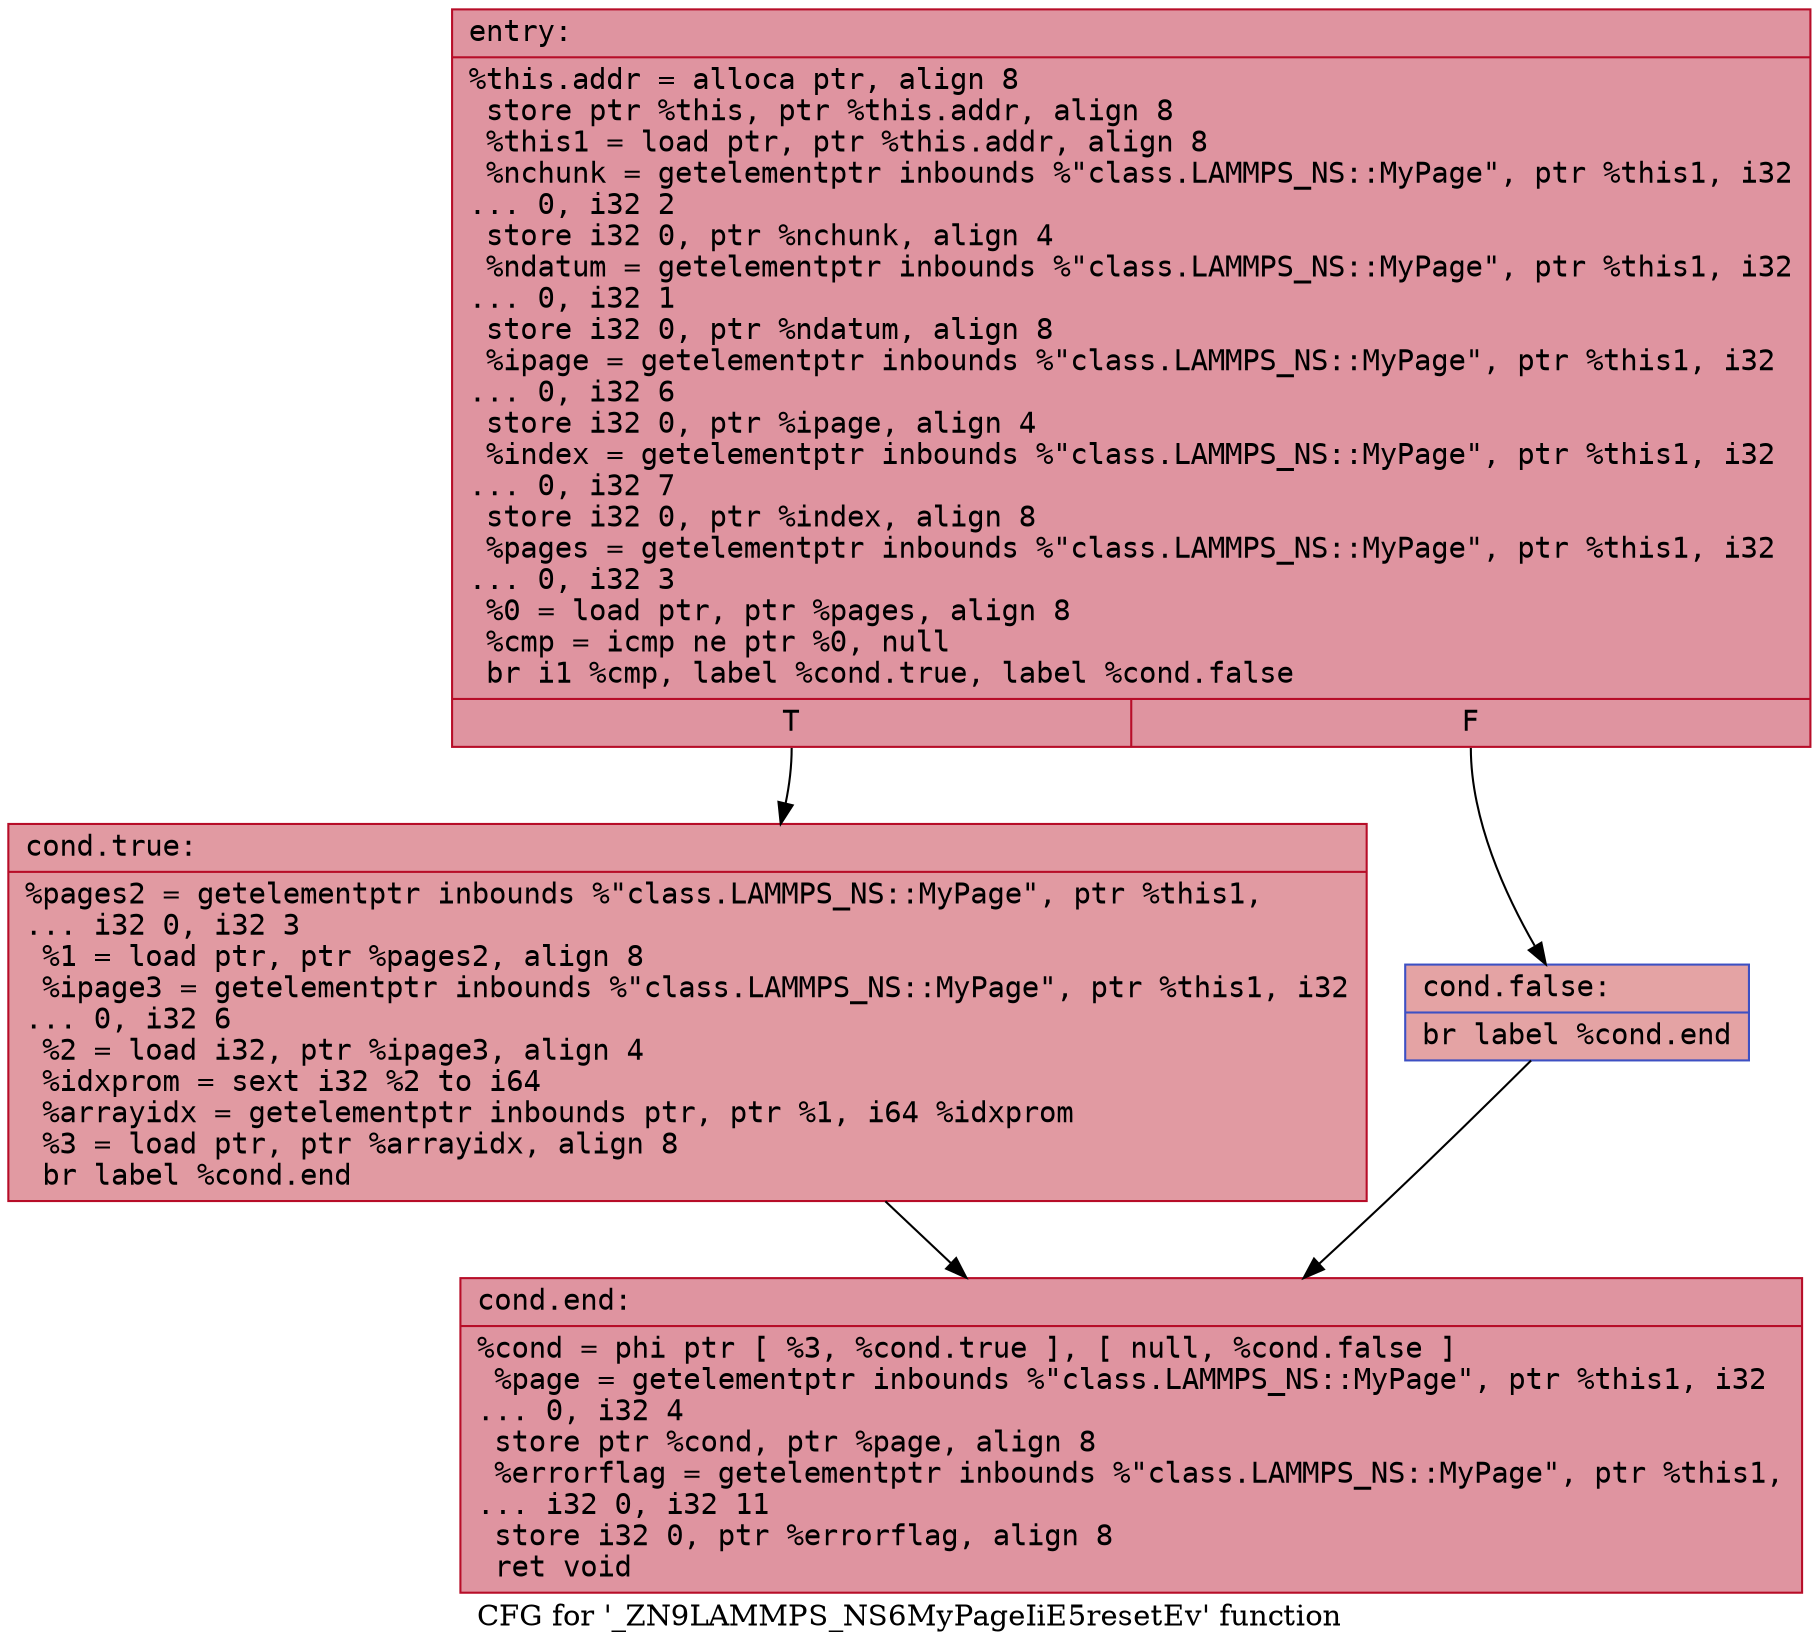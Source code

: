 digraph "CFG for '_ZN9LAMMPS_NS6MyPageIiE5resetEv' function" {
	label="CFG for '_ZN9LAMMPS_NS6MyPageIiE5resetEv' function";

	Node0x556aef99af10 [shape=record,color="#b70d28ff", style=filled, fillcolor="#b70d2870" fontname="Courier",label="{entry:\l|  %this.addr = alloca ptr, align 8\l  store ptr %this, ptr %this.addr, align 8\l  %this1 = load ptr, ptr %this.addr, align 8\l  %nchunk = getelementptr inbounds %\"class.LAMMPS_NS::MyPage\", ptr %this1, i32\l... 0, i32 2\l  store i32 0, ptr %nchunk, align 4\l  %ndatum = getelementptr inbounds %\"class.LAMMPS_NS::MyPage\", ptr %this1, i32\l... 0, i32 1\l  store i32 0, ptr %ndatum, align 8\l  %ipage = getelementptr inbounds %\"class.LAMMPS_NS::MyPage\", ptr %this1, i32\l... 0, i32 6\l  store i32 0, ptr %ipage, align 4\l  %index = getelementptr inbounds %\"class.LAMMPS_NS::MyPage\", ptr %this1, i32\l... 0, i32 7\l  store i32 0, ptr %index, align 8\l  %pages = getelementptr inbounds %\"class.LAMMPS_NS::MyPage\", ptr %this1, i32\l... 0, i32 3\l  %0 = load ptr, ptr %pages, align 8\l  %cmp = icmp ne ptr %0, null\l  br i1 %cmp, label %cond.true, label %cond.false\l|{<s0>T|<s1>F}}"];
	Node0x556aef99af10:s0 -> Node0x556aef99b890[tooltip="entry -> cond.true\nProbability 62.50%" ];
	Node0x556aef99af10:s1 -> Node0x556aef99b910[tooltip="entry -> cond.false\nProbability 37.50%" ];
	Node0x556aef99b890 [shape=record,color="#b70d28ff", style=filled, fillcolor="#bb1b2c70" fontname="Courier",label="{cond.true:\l|  %pages2 = getelementptr inbounds %\"class.LAMMPS_NS::MyPage\", ptr %this1,\l... i32 0, i32 3\l  %1 = load ptr, ptr %pages2, align 8\l  %ipage3 = getelementptr inbounds %\"class.LAMMPS_NS::MyPage\", ptr %this1, i32\l... 0, i32 6\l  %2 = load i32, ptr %ipage3, align 4\l  %idxprom = sext i32 %2 to i64\l  %arrayidx = getelementptr inbounds ptr, ptr %1, i64 %idxprom\l  %3 = load ptr, ptr %arrayidx, align 8\l  br label %cond.end\l}"];
	Node0x556aef99b890 -> Node0x556aef99bfc0[tooltip="cond.true -> cond.end\nProbability 100.00%" ];
	Node0x556aef99b910 [shape=record,color="#3d50c3ff", style=filled, fillcolor="#c32e3170" fontname="Courier",label="{cond.false:\l|  br label %cond.end\l}"];
	Node0x556aef99b910 -> Node0x556aef99bfc0[tooltip="cond.false -> cond.end\nProbability 100.00%" ];
	Node0x556aef99bfc0 [shape=record,color="#b70d28ff", style=filled, fillcolor="#b70d2870" fontname="Courier",label="{cond.end:\l|  %cond = phi ptr [ %3, %cond.true ], [ null, %cond.false ]\l  %page = getelementptr inbounds %\"class.LAMMPS_NS::MyPage\", ptr %this1, i32\l... 0, i32 4\l  store ptr %cond, ptr %page, align 8\l  %errorflag = getelementptr inbounds %\"class.LAMMPS_NS::MyPage\", ptr %this1,\l... i32 0, i32 11\l  store i32 0, ptr %errorflag, align 8\l  ret void\l}"];
}
